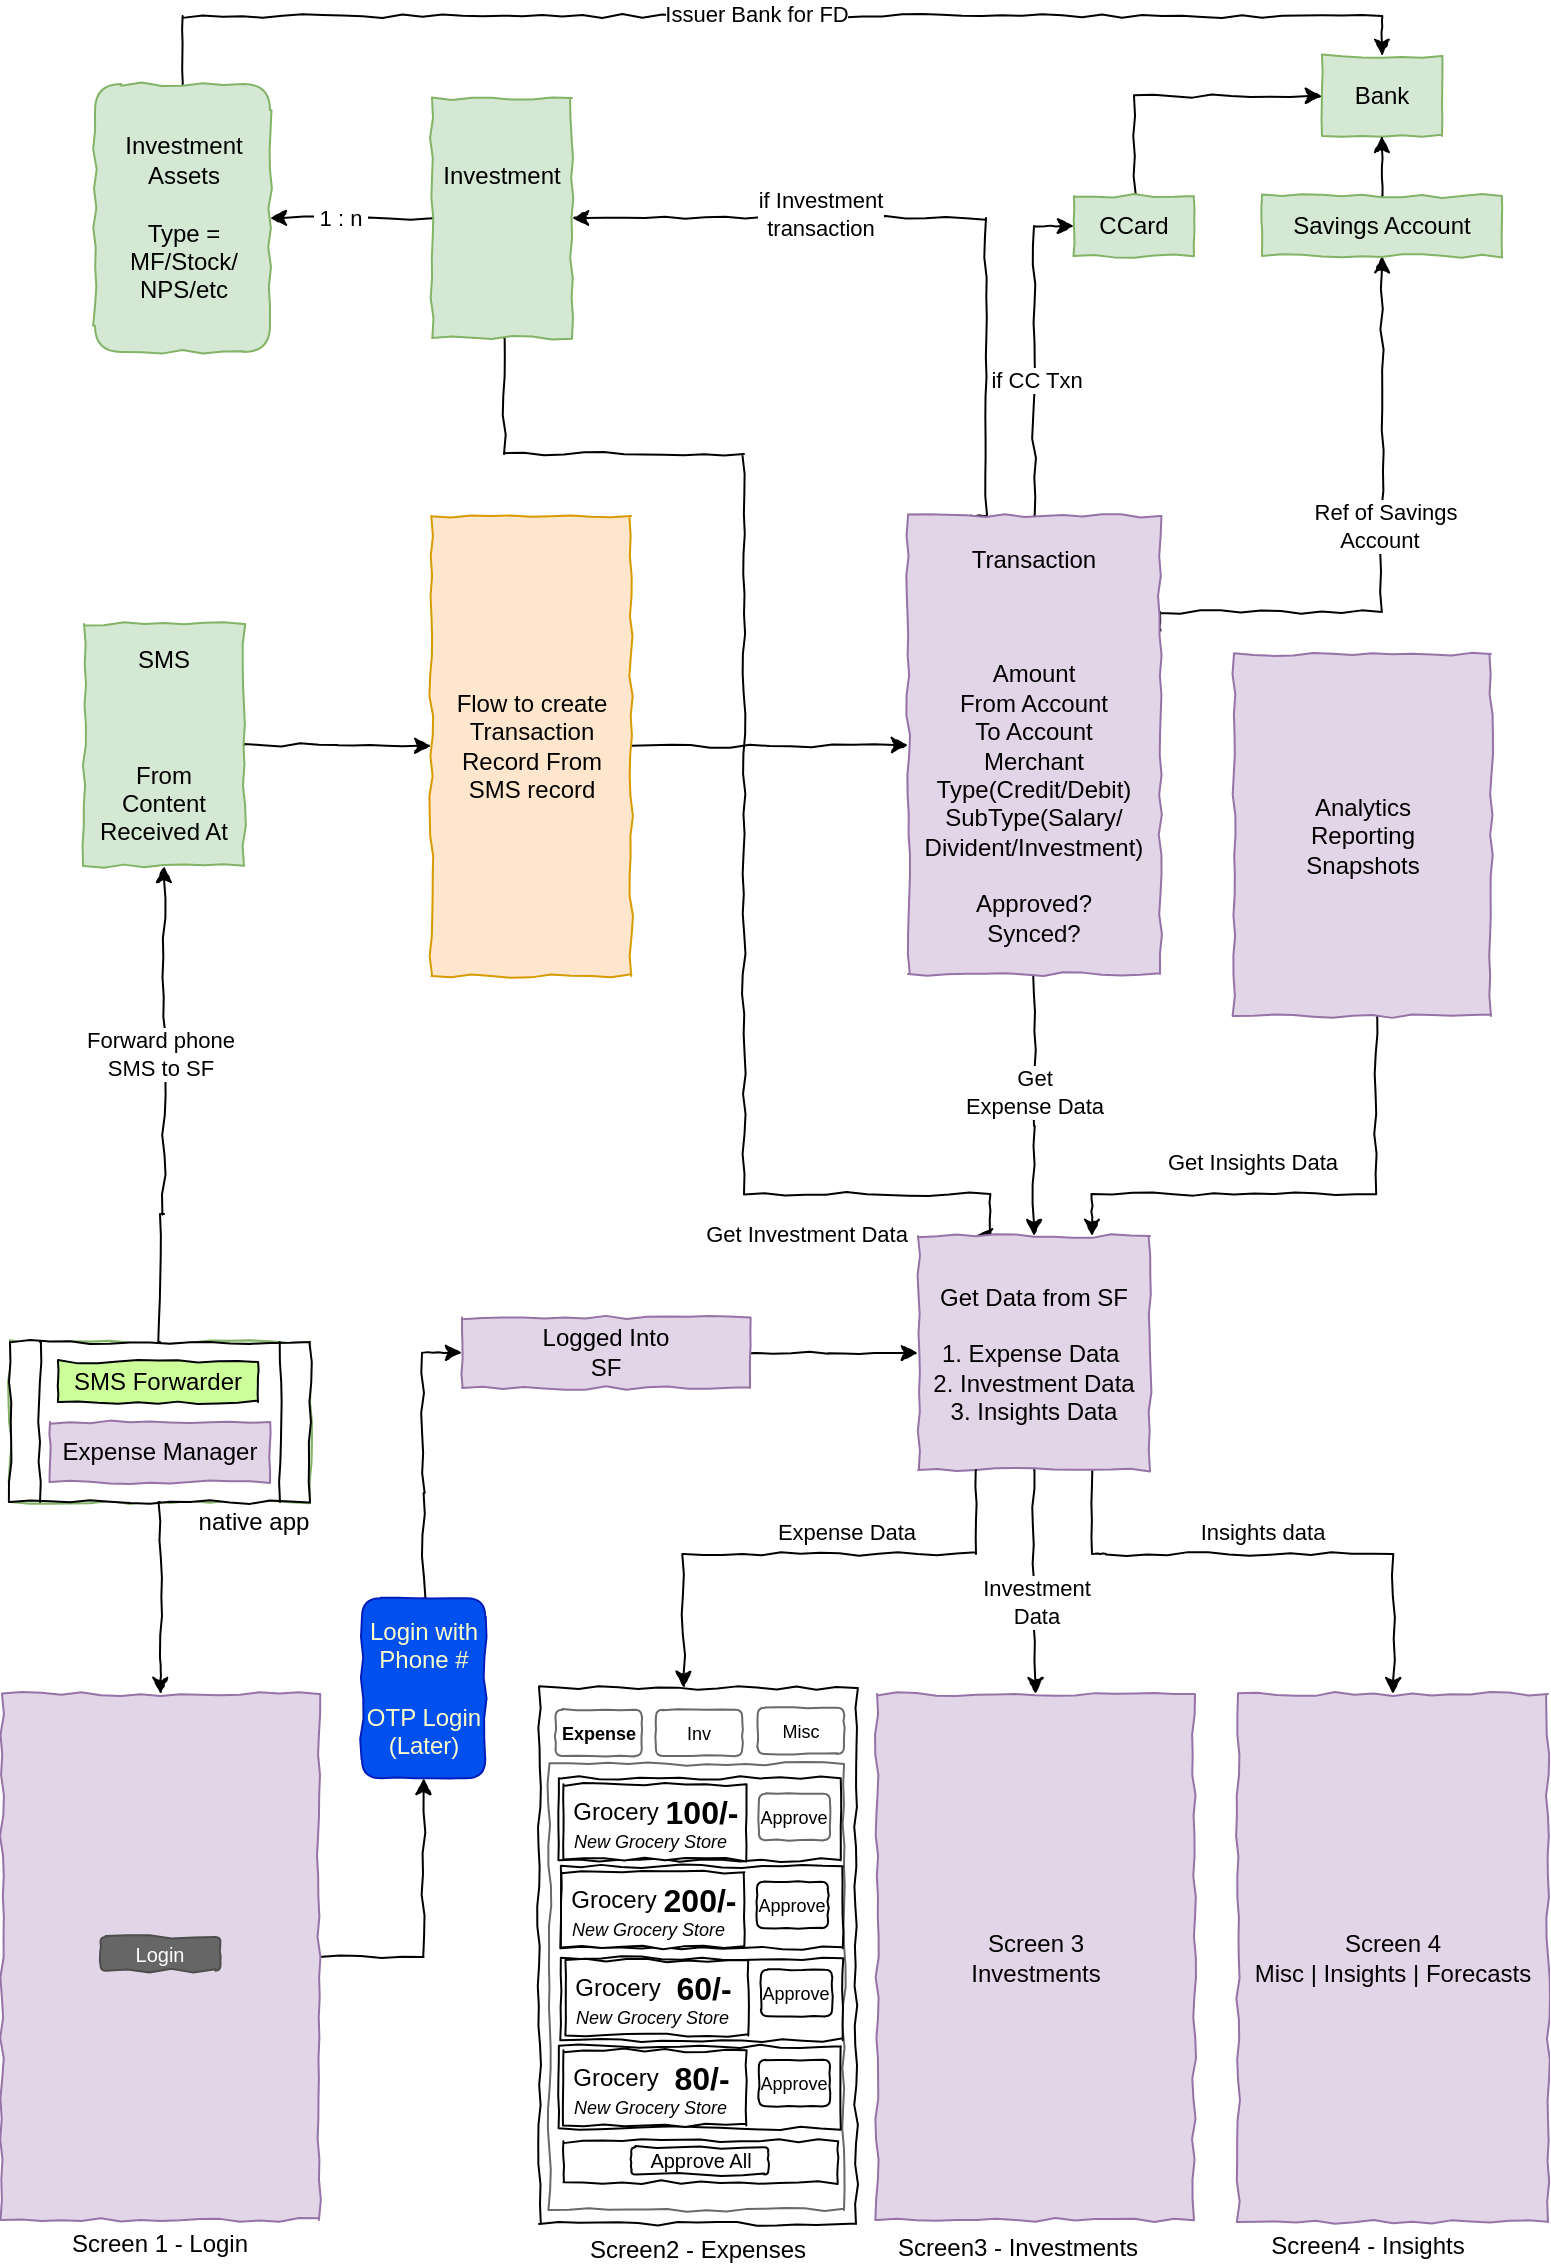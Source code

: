 <mxfile version="22.1.4" type="device">
  <diagram name="Page-1" id="QadR1Ws7vuWXgV3cEc7C">
    <mxGraphModel dx="2896" dy="659" grid="1" gridSize="10" guides="1" tooltips="1" connect="1" arrows="1" fold="1" page="1" pageScale="1" pageWidth="850" pageHeight="1100" math="0" shadow="0">
      <root>
        <mxCell id="0" />
        <mxCell id="1" parent="0" />
        <mxCell id="0C5rQX1WeQnibB30k9b2-212" style="edgeStyle=orthogonalEdgeStyle;rounded=0;orthogonalLoop=1;jettySize=auto;html=1;entryX=0.5;entryY=1;entryDx=0;entryDy=0;comic=1;exitX=1;exitY=0.25;exitDx=0;exitDy=0;" parent="1" source="0C5rQX1WeQnibB30k9b2-1" target="0C5rQX1WeQnibB30k9b2-9" edge="1">
          <mxGeometry relative="1" as="geometry">
            <mxPoint x="-442" y="230" as="sourcePoint" />
            <Array as="points">
              <mxPoint x="-241" y="339" />
            </Array>
          </mxGeometry>
        </mxCell>
        <mxCell id="0C5rQX1WeQnibB30k9b2-213" value="&amp;nbsp;Ref of Savings &lt;br&gt;Account&amp;nbsp;" style="edgeLabel;html=1;align=center;verticalAlign=middle;resizable=0;points=[];comic=1;" parent="0C5rQX1WeQnibB30k9b2-212" vertex="1" connectable="0">
          <mxGeometry x="-0.076" y="-2" relative="1" as="geometry">
            <mxPoint x="-2" y="-26" as="offset" />
          </mxGeometry>
        </mxCell>
        <mxCell id="0C5rQX1WeQnibB30k9b2-215" style="edgeStyle=orthogonalEdgeStyle;rounded=0;orthogonalLoop=1;jettySize=auto;html=1;exitX=0.5;exitY=0;exitDx=0;exitDy=0;entryX=0;entryY=0.5;entryDx=0;entryDy=0;comic=1;" parent="1" source="0C5rQX1WeQnibB30k9b2-1" target="0C5rQX1WeQnibB30k9b2-19" edge="1">
          <mxGeometry relative="1" as="geometry" />
        </mxCell>
        <mxCell id="0C5rQX1WeQnibB30k9b2-216" value="if CC Txn" style="edgeLabel;html=1;align=center;verticalAlign=middle;resizable=0;points=[];comic=1;" parent="0C5rQX1WeQnibB30k9b2-215" vertex="1" connectable="0">
          <mxGeometry x="-0.062" relative="1" as="geometry">
            <mxPoint x="1" y="9" as="offset" />
          </mxGeometry>
        </mxCell>
        <mxCell id="0C5rQX1WeQnibB30k9b2-217" style="edgeStyle=orthogonalEdgeStyle;rounded=0;orthogonalLoop=1;jettySize=auto;html=1;exitX=0.25;exitY=0;exitDx=0;exitDy=0;comic=1;entryX=1;entryY=0.5;entryDx=0;entryDy=0;" parent="1" source="0C5rQX1WeQnibB30k9b2-1" target="0C5rQX1WeQnibB30k9b2-17" edge="1">
          <mxGeometry relative="1" as="geometry">
            <Array as="points">
              <mxPoint x="-439" y="142" />
            </Array>
          </mxGeometry>
        </mxCell>
        <mxCell id="0C5rQX1WeQnibB30k9b2-218" value="if Investment &lt;br&gt;transaction" style="edgeLabel;html=1;align=center;verticalAlign=middle;resizable=0;points=[];comic=1;" parent="0C5rQX1WeQnibB30k9b2-217" vertex="1" connectable="0">
          <mxGeometry x="0.088" y="2" relative="1" as="geometry">
            <mxPoint x="-42" y="-4" as="offset" />
          </mxGeometry>
        </mxCell>
        <mxCell id="fBebfW7BLfuO6a7bKw-b-141" style="edgeStyle=orthogonalEdgeStyle;rounded=0;orthogonalLoop=1;jettySize=auto;html=1;exitX=0.5;exitY=1;exitDx=0;exitDy=0;entryX=0.5;entryY=0;entryDx=0;entryDy=0;comic=1;" edge="1" parent="1" source="0C5rQX1WeQnibB30k9b2-1" target="0C5rQX1WeQnibB30k9b2-189">
          <mxGeometry relative="1" as="geometry">
            <Array as="points">
              <mxPoint x="-415" y="596" />
            </Array>
          </mxGeometry>
        </mxCell>
        <mxCell id="fBebfW7BLfuO6a7bKw-b-142" value="Get&lt;br style=&quot;border-color: var(--border-color);&quot;&gt;Expense Data" style="edgeLabel;html=1;align=center;verticalAlign=middle;resizable=0;points=[];comic=1;" vertex="1" connectable="0" parent="fBebfW7BLfuO6a7bKw-b-141">
          <mxGeometry x="-0.094" y="-3" relative="1" as="geometry">
            <mxPoint x="3" y="-1" as="offset" />
          </mxGeometry>
        </mxCell>
        <mxCell id="0C5rQX1WeQnibB30k9b2-1" value="Transaction&lt;br&gt;&lt;br&gt;&lt;br&gt;&lt;br&gt;Amount&lt;br&gt;From Account&lt;br style=&quot;border-color: var(--border-color);&quot;&gt;To Account&lt;br&gt;Merchant&lt;br style=&quot;border-color: var(--border-color);&quot;&gt;Type(Credit/Debit)&lt;br&gt;SubType(Salary/&lt;br style=&quot;border-color: var(--border-color);&quot;&gt;Divident/Investment)&lt;br&gt;&lt;br&gt;Approved?&lt;br&gt;Synced?" style="rounded=0;whiteSpace=wrap;html=1;comic=1;fillColor=#e1d5e7;strokeColor=#9673a6;" parent="1" vertex="1">
          <mxGeometry x="-478" y="291" width="126" height="229" as="geometry" />
        </mxCell>
        <mxCell id="fBebfW7BLfuO6a7bKw-b-70" style="edgeStyle=orthogonalEdgeStyle;rounded=0;orthogonalLoop=1;jettySize=auto;html=1;exitX=1;exitY=0.5;exitDx=0;exitDy=0;comic=1;" edge="1" parent="1" source="0C5rQX1WeQnibB30k9b2-2" target="0C5rQX1WeQnibB30k9b2-1">
          <mxGeometry relative="1" as="geometry">
            <mxPoint x="-582" y="406" as="targetPoint" />
          </mxGeometry>
        </mxCell>
        <mxCell id="0C5rQX1WeQnibB30k9b2-2" value="Flow to create Transaction Record From SMS record" style="rounded=0;whiteSpace=wrap;html=1;comic=1;fillColor=#ffe6cc;strokeColor=#d79b00;" parent="1" vertex="1">
          <mxGeometry x="-716.38" y="291" width="100" height="230" as="geometry" />
        </mxCell>
        <mxCell id="fBebfW7BLfuO6a7bKw-b-127" style="edgeStyle=orthogonalEdgeStyle;rounded=0;orthogonalLoop=1;jettySize=auto;html=1;exitX=1;exitY=0.5;exitDx=0;exitDy=0;entryX=0;entryY=0.5;entryDx=0;entryDy=0;comic=1;" edge="1" parent="1" source="0C5rQX1WeQnibB30k9b2-3" target="0C5rQX1WeQnibB30k9b2-2">
          <mxGeometry relative="1" as="geometry" />
        </mxCell>
        <mxCell id="0C5rQX1WeQnibB30k9b2-3" value="SMS&lt;br&gt;&lt;br&gt;&lt;br&gt;&lt;br&gt;From&lt;br&gt;Content&lt;br&gt;Received At" style="rounded=0;whiteSpace=wrap;html=1;comic=1;fillColor=#d5e8d4;strokeColor=#82b366;" parent="1" vertex="1">
          <mxGeometry x="-890" y="345" width="80" height="121" as="geometry" />
        </mxCell>
        <mxCell id="0C5rQX1WeQnibB30k9b2-8" value="Bank" style="rounded=0;whiteSpace=wrap;html=1;comic=1;fillColor=#d5e8d4;strokeColor=#82b366;" parent="1" vertex="1">
          <mxGeometry x="-271" y="61" width="60" height="40" as="geometry" />
        </mxCell>
        <mxCell id="0C5rQX1WeQnibB30k9b2-14" style="edgeStyle=orthogonalEdgeStyle;rounded=0;orthogonalLoop=1;jettySize=auto;html=1;exitX=0.5;exitY=0;exitDx=0;exitDy=0;entryX=0.5;entryY=1;entryDx=0;entryDy=0;comic=1;" parent="1" source="0C5rQX1WeQnibB30k9b2-9" target="0C5rQX1WeQnibB30k9b2-8" edge="1">
          <mxGeometry relative="1" as="geometry" />
        </mxCell>
        <mxCell id="0C5rQX1WeQnibB30k9b2-9" value="Savings Account" style="rounded=0;whiteSpace=wrap;html=1;comic=1;fillColor=#d5e8d4;strokeColor=#82b366;" parent="1" vertex="1">
          <mxGeometry x="-301" y="131" width="120" height="30" as="geometry" />
        </mxCell>
        <mxCell id="0C5rQX1WeQnibB30k9b2-209" style="edgeStyle=orthogonalEdgeStyle;rounded=0;orthogonalLoop=1;jettySize=auto;html=1;exitX=0;exitY=0.5;exitDx=0;exitDy=0;entryX=1;entryY=0.5;entryDx=0;entryDy=0;comic=1;" parent="1" source="0C5rQX1WeQnibB30k9b2-17" target="0C5rQX1WeQnibB30k9b2-200" edge="1">
          <mxGeometry relative="1" as="geometry" />
        </mxCell>
        <mxCell id="fBebfW7BLfuO6a7bKw-b-130" value="&amp;nbsp;1 : n&amp;nbsp;" style="edgeLabel;html=1;align=center;verticalAlign=middle;resizable=0;points=[];comic=1;" vertex="1" connectable="0" parent="0C5rQX1WeQnibB30k9b2-209">
          <mxGeometry x="0.317" y="3" relative="1" as="geometry">
            <mxPoint x="7" y="-3" as="offset" />
          </mxGeometry>
        </mxCell>
        <mxCell id="fBebfW7BLfuO6a7bKw-b-78" style="edgeStyle=orthogonalEdgeStyle;rounded=0;orthogonalLoop=1;jettySize=auto;html=1;exitX=0.5;exitY=1;exitDx=0;exitDy=0;comic=1;entryX=0.25;entryY=0;entryDx=0;entryDy=0;" edge="1" parent="1" target="0C5rQX1WeQnibB30k9b2-189">
          <mxGeometry relative="1" as="geometry">
            <mxPoint x="-439.41" y="651.06" as="targetPoint" />
            <mxPoint x="-679.98" y="202" as="sourcePoint" />
            <Array as="points">
              <mxPoint x="-680" y="260" />
              <mxPoint x="-560" y="260" />
              <mxPoint x="-560" y="630" />
              <mxPoint x="-437" y="630" />
            </Array>
          </mxGeometry>
        </mxCell>
        <mxCell id="fBebfW7BLfuO6a7bKw-b-81" value="Get&amp;nbsp;Investment&amp;nbsp;Data" style="edgeLabel;html=1;align=center;verticalAlign=middle;resizable=0;points=[];comic=1;" vertex="1" connectable="0" parent="fBebfW7BLfuO6a7bKw-b-78">
          <mxGeometry x="0.372" relative="1" as="geometry">
            <mxPoint x="31" y="88" as="offset" />
          </mxGeometry>
        </mxCell>
        <mxCell id="0C5rQX1WeQnibB30k9b2-17" value="Investment&lt;br&gt;&lt;br&gt;&lt;br&gt;&lt;br&gt;" style="rounded=0;whiteSpace=wrap;html=1;comic=1;fillColor=#d5e8d4;strokeColor=#82b366;" parent="1" vertex="1">
          <mxGeometry x="-716" y="82" width="70" height="120" as="geometry" />
        </mxCell>
        <mxCell id="0C5rQX1WeQnibB30k9b2-210" style="edgeStyle=orthogonalEdgeStyle;rounded=0;orthogonalLoop=1;jettySize=auto;html=1;exitX=0.5;exitY=0;exitDx=0;exitDy=0;entryX=0;entryY=0.5;entryDx=0;entryDy=0;comic=1;" parent="1" source="0C5rQX1WeQnibB30k9b2-19" target="0C5rQX1WeQnibB30k9b2-8" edge="1">
          <mxGeometry relative="1" as="geometry" />
        </mxCell>
        <mxCell id="0C5rQX1WeQnibB30k9b2-19" value="CCard" style="rounded=0;whiteSpace=wrap;html=1;comic=1;fillColor=#d5e8d4;strokeColor=#82b366;" parent="1" vertex="1">
          <mxGeometry x="-395" y="131" width="60" height="30" as="geometry" />
        </mxCell>
        <mxCell id="0C5rQX1WeQnibB30k9b2-103" value="" style="group;comic=1;fillColor=#d5e8d4;strokeColor=#82b366;" parent="1" vertex="1" connectable="0">
          <mxGeometry x="-927" y="704" width="150" height="80" as="geometry" />
        </mxCell>
        <mxCell id="0C5rQX1WeQnibB30k9b2-40" value="" style="shape=process;whiteSpace=wrap;html=1;backgroundOutline=1;comic=1;" parent="0C5rQX1WeQnibB30k9b2-103" vertex="1">
          <mxGeometry width="150" height="80" as="geometry" />
        </mxCell>
        <mxCell id="0C5rQX1WeQnibB30k9b2-7" value="Expense Manager" style="rounded=0;whiteSpace=wrap;html=1;comic=1;fillColor=#e1d5e7;strokeColor=#9673a6;" parent="0C5rQX1WeQnibB30k9b2-103" vertex="1">
          <mxGeometry x="20" y="40" width="110" height="30" as="geometry" />
        </mxCell>
        <mxCell id="0C5rQX1WeQnibB30k9b2-39" value="SMS Forwarder" style="rounded=0;whiteSpace=wrap;html=1;comic=1;gradientColor=none;fillColor=#CCFF99;" parent="0C5rQX1WeQnibB30k9b2-103" vertex="1">
          <mxGeometry x="24" y="10" width="100" height="20" as="geometry" />
        </mxCell>
        <mxCell id="fBebfW7BLfuO6a7bKw-b-123" style="edgeStyle=orthogonalEdgeStyle;rounded=0;orthogonalLoop=1;jettySize=auto;html=1;exitX=1;exitY=0.5;exitDx=0;exitDy=0;comic=1;" edge="1" parent="1" target="0C5rQX1WeQnibB30k9b2-189">
          <mxGeometry relative="1" as="geometry">
            <mxPoint x="-564" y="709.36" as="sourcePoint" />
          </mxGeometry>
        </mxCell>
        <mxCell id="0C5rQX1WeQnibB30k9b2-106" value="Logged Into &lt;br&gt;SF" style="rounded=0;whiteSpace=wrap;html=1;comic=1;fillColor=#e1d5e7;strokeColor=#9673a6;" parent="1" vertex="1">
          <mxGeometry x="-701" y="691.72" width="144" height="35.28" as="geometry" />
        </mxCell>
        <mxCell id="fBebfW7BLfuO6a7bKw-b-74" style="edgeStyle=orthogonalEdgeStyle;rounded=0;orthogonalLoop=1;jettySize=auto;html=1;exitX=0.75;exitY=1;exitDx=0;exitDy=0;comic=1;entryX=0.5;entryY=0;entryDx=0;entryDy=0;" edge="1" parent="1" source="0C5rQX1WeQnibB30k9b2-189" target="0C5rQX1WeQnibB30k9b2-204">
          <mxGeometry relative="1" as="geometry">
            <mxPoint x="-372" y="575" as="targetPoint" />
            <Array as="points">
              <mxPoint x="-379" y="810" />
              <mxPoint x="-231" y="810" />
            </Array>
          </mxGeometry>
        </mxCell>
        <mxCell id="fBebfW7BLfuO6a7bKw-b-75" value="Insights data" style="edgeLabel;html=1;align=center;verticalAlign=middle;resizable=0;points=[];comic=1;" vertex="1" connectable="0" parent="fBebfW7BLfuO6a7bKw-b-74">
          <mxGeometry x="-0.332" y="1" relative="1" as="geometry">
            <mxPoint x="39" y="-10" as="offset" />
          </mxGeometry>
        </mxCell>
        <mxCell id="fBebfW7BLfuO6a7bKw-b-156" style="edgeStyle=orthogonalEdgeStyle;rounded=0;orthogonalLoop=1;jettySize=auto;html=1;exitX=0.5;exitY=1;exitDx=0;exitDy=0;comic=1;" edge="1" parent="1" source="0C5rQX1WeQnibB30k9b2-189" target="fBebfW7BLfuO6a7bKw-b-43">
          <mxGeometry relative="1" as="geometry" />
        </mxCell>
        <mxCell id="fBebfW7BLfuO6a7bKw-b-157" value="Investment&lt;br style=&quot;border-color: var(--border-color);&quot;&gt;Data" style="edgeLabel;html=1;align=center;verticalAlign=middle;resizable=0;points=[];comic=1;" vertex="1" connectable="0" parent="fBebfW7BLfuO6a7bKw-b-156">
          <mxGeometry x="0.486" y="-1" relative="1" as="geometry">
            <mxPoint x="1" y="-18" as="offset" />
          </mxGeometry>
        </mxCell>
        <mxCell id="0C5rQX1WeQnibB30k9b2-189" value="Get Data from SF&lt;br&gt;&lt;br&gt;1. Expense Data&amp;nbsp;&lt;br&gt;2. Investment Data&lt;br&gt;3. Insights Data" style="rounded=0;align=center;html=1;whiteSpace=wrap;comic=1;fillColor=#e1d5e7;strokeColor=#9673a6;" parent="1" vertex="1">
          <mxGeometry x="-473" y="651" width="116" height="117" as="geometry" />
        </mxCell>
        <mxCell id="fBebfW7BLfuO6a7bKw-b-128" style="edgeStyle=orthogonalEdgeStyle;rounded=0;orthogonalLoop=1;jettySize=auto;html=1;exitX=0.5;exitY=0;exitDx=0;exitDy=0;entryX=0.5;entryY=0;entryDx=0;entryDy=0;comic=1;" edge="1" parent="1" source="0C5rQX1WeQnibB30k9b2-200" target="0C5rQX1WeQnibB30k9b2-8">
          <mxGeometry relative="1" as="geometry" />
        </mxCell>
        <mxCell id="fBebfW7BLfuO6a7bKw-b-129" value="Issuer Bank for FD" style="edgeLabel;html=1;align=center;verticalAlign=middle;resizable=0;points=[];comic=1;" vertex="1" connectable="0" parent="fBebfW7BLfuO6a7bKw-b-128">
          <mxGeometry x="0.473" y="-3" relative="1" as="geometry">
            <mxPoint x="-161" y="-4" as="offset" />
          </mxGeometry>
        </mxCell>
        <mxCell id="0C5rQX1WeQnibB30k9b2-200" value="Investment Assets&lt;br&gt;&lt;br&gt;Type = MF/Stock/&lt;br&gt;NPS/etc" style="rounded=1;whiteSpace=wrap;html=1;comic=1;fillColor=#d5e8d4;strokeColor=#82b366;" parent="1" vertex="1">
          <mxGeometry x="-884.5" y="75" width="87.5" height="134" as="geometry" />
        </mxCell>
        <mxCell id="0C5rQX1WeQnibB30k9b2-204" value="Screen 4&lt;br style=&quot;border-color: var(--border-color);&quot;&gt;Misc | Insights | Forecasts" style="rounded=0;whiteSpace=wrap;html=1;comic=1;fillColor=#e1d5e7;strokeColor=#9673a6;" parent="1" vertex="1">
          <mxGeometry x="-313" y="880" width="155" height="264" as="geometry" />
        </mxCell>
        <mxCell id="fBebfW7BLfuO6a7bKw-b-2" value="native&amp;nbsp;app" style="text;html=1;strokeColor=none;fillColor=none;align=center;verticalAlign=middle;whiteSpace=wrap;rounded=0;comic=1;" vertex="1" parent="1">
          <mxGeometry x="-836" y="784" width="62" height="19" as="geometry" />
        </mxCell>
        <mxCell id="0C5rQX1WeQnibB30k9b2-41" style="edgeStyle=orthogonalEdgeStyle;rounded=0;orthogonalLoop=1;jettySize=auto;html=1;comic=1;exitX=0.5;exitY=0;exitDx=0;exitDy=0;entryX=0.5;entryY=1;entryDx=0;entryDy=0;" parent="1" source="0C5rQX1WeQnibB30k9b2-40" target="0C5rQX1WeQnibB30k9b2-3" edge="1">
          <mxGeometry relative="1" as="geometry">
            <mxPoint x="-853" y="620" as="sourcePoint" />
            <mxPoint x="-860" y="470" as="targetPoint" />
            <Array as="points">
              <mxPoint x="-852" y="640" />
              <mxPoint x="-850" y="640" />
            </Array>
          </mxGeometry>
        </mxCell>
        <mxCell id="fBebfW7BLfuO6a7bKw-b-3" value="Forward phone &lt;br&gt;SMS to SF" style="edgeLabel;html=1;align=center;verticalAlign=middle;resizable=0;points=[];comic=1;" vertex="1" connectable="0" parent="0C5rQX1WeQnibB30k9b2-41">
          <mxGeometry x="-0.287" y="-1" relative="1" as="geometry">
            <mxPoint x="-3" y="-61" as="offset" />
          </mxGeometry>
        </mxCell>
        <mxCell id="fBebfW7BLfuO6a7bKw-b-43" value="Screen 3&lt;br style=&quot;border-color: var(--border-color);&quot;&gt;Investments" style="rounded=0;whiteSpace=wrap;html=1;comic=1;fillColor=#e1d5e7;strokeColor=#9673a6;" vertex="1" parent="1">
          <mxGeometry x="-493.48" y="880" width="158.48" height="263" as="geometry" />
        </mxCell>
        <mxCell id="fBebfW7BLfuO6a7bKw-b-76" style="edgeStyle=orthogonalEdgeStyle;rounded=0;orthogonalLoop=1;jettySize=auto;html=1;exitX=0.25;exitY=1;exitDx=0;exitDy=0;entryX=0.5;entryY=0;entryDx=0;entryDy=0;comic=1;" edge="1" parent="1" source="0C5rQX1WeQnibB30k9b2-189">
          <mxGeometry relative="1" as="geometry">
            <mxPoint x="-590.24" y="877" as="targetPoint" />
            <Array as="points">
              <mxPoint x="-444" y="810" />
              <mxPoint x="-590" y="810" />
            </Array>
          </mxGeometry>
        </mxCell>
        <mxCell id="fBebfW7BLfuO6a7bKw-b-77" value="Expense Data" style="edgeLabel;html=1;align=center;verticalAlign=middle;resizable=0;points=[];comic=1;" vertex="1" connectable="0" parent="fBebfW7BLfuO6a7bKw-b-76">
          <mxGeometry x="-0.024" y="1" relative="1" as="geometry">
            <mxPoint x="17" y="-12" as="offset" />
          </mxGeometry>
        </mxCell>
        <mxCell id="0C5rQX1WeQnibB30k9b2-108" value="" style="rounded=0;whiteSpace=wrap;html=1;comic=1;container=0;" parent="1" vertex="1">
          <mxGeometry x="-662.48" y="877" width="158.48" height="267.98" as="geometry" />
        </mxCell>
        <mxCell id="fBebfW7BLfuO6a7bKw-b-98" style="edgeStyle=orthogonalEdgeStyle;rounded=0;orthogonalLoop=1;jettySize=auto;html=1;entryX=0.5;entryY=0;entryDx=0;entryDy=0;comic=1;" edge="1" parent="1" source="0C5rQX1WeQnibB30k9b2-40" target="fBebfW7BLfuO6a7bKw-b-136">
          <mxGeometry relative="1" as="geometry">
            <mxPoint x="-852" y="860.5" as="targetPoint" />
            <Array as="points">
              <mxPoint x="-852" y="860" />
              <mxPoint x="-851" y="860" />
            </Array>
          </mxGeometry>
        </mxCell>
        <mxCell id="0C5rQX1WeQnibB30k9b2-202" value="Screen2 - Expenses" style="text;html=1;align=center;verticalAlign=middle;whiteSpace=wrap;rounded=0;comic=1;" parent="1" vertex="1">
          <mxGeometry x="-647.24" y="1149.98" width="128" height="16.02" as="geometry" />
        </mxCell>
        <mxCell id="0C5rQX1WeQnibB30k9b2-109" value="&lt;b&gt;Today&#39;s Expenses&lt;/b&gt;" style="rounded=0;whiteSpace=wrap;html=1;comic=1;container=0;" parent="1" vertex="1">
          <mxGeometry x="-649" y="924.4" width="133.14" height="23" as="geometry" />
        </mxCell>
        <mxCell id="fBebfW7BLfuO6a7bKw-b-125" style="edgeStyle=orthogonalEdgeStyle;rounded=0;orthogonalLoop=1;jettySize=auto;html=1;exitX=0.5;exitY=0;exitDx=0;exitDy=0;entryX=0;entryY=0.5;entryDx=0;entryDy=0;comic=1;" edge="1" parent="1" source="0C5rQX1WeQnibB30k9b2-105" target="0C5rQX1WeQnibB30k9b2-106">
          <mxGeometry relative="1" as="geometry" />
        </mxCell>
        <mxCell id="0C5rQX1WeQnibB30k9b2-105" value="Login with Phone #&lt;br&gt;&lt;br&gt;OTP Login (Later)" style="rounded=1;whiteSpace=wrap;html=1;fillColor=#0050ef;strokeColor=#001DBC;fontColor=#FFFFCC;comic=1;" parent="1" vertex="1">
          <mxGeometry x="-751" y="832.07" width="61.62" height="90" as="geometry" />
        </mxCell>
        <mxCell id="fBebfW7BLfuO6a7bKw-b-120" value="" style="group;comic=1;" vertex="1" connectable="0" parent="1">
          <mxGeometry x="-654.28" y="886.84" width="144.28" height="24.16" as="geometry" />
        </mxCell>
        <mxCell id="fBebfW7BLfuO6a7bKw-b-117" value="&lt;font size=&quot;1&quot;&gt;&lt;b style=&quot;font-size: 9px;&quot;&gt;Expense&lt;/b&gt;&lt;/font&gt;" style="rounded=1;html=1;shadow=0;dashed=0;whiteSpace=wrap;fontSize=10;align=center;comic=1;strokeColor=#6a6868;container=0;" vertex="1" parent="fBebfW7BLfuO6a7bKw-b-120">
          <mxGeometry y="1.0" width="43.154" height="23.16" as="geometry" />
        </mxCell>
        <mxCell id="fBebfW7BLfuO6a7bKw-b-118" value="&lt;font style=&quot;font-size: 9px;&quot;&gt;Inv&lt;/font&gt;" style="rounded=1;html=1;shadow=0;dashed=0;whiteSpace=wrap;fontSize=10;align=center;comic=1;strokeColor=#6a6868;container=0;" vertex="1" parent="fBebfW7BLfuO6a7bKw-b-120">
          <mxGeometry x="50.242" y="1.0" width="43.154" height="23.16" as="geometry" />
        </mxCell>
        <mxCell id="fBebfW7BLfuO6a7bKw-b-119" value="&lt;font style=&quot;font-size: 9px;&quot;&gt;Misc&lt;/font&gt;" style="rounded=1;html=1;shadow=0;dashed=0;whiteSpace=wrap;fontSize=10;align=center;comic=1;strokeColor=#6a6868;container=0;" vertex="1" parent="fBebfW7BLfuO6a7bKw-b-120">
          <mxGeometry x="101.126" width="43.154" height="23.16" as="geometry" />
        </mxCell>
        <mxCell id="fBebfW7BLfuO6a7bKw-b-121" value="" style="rounded=0;html=1;shadow=0;dashed=0;whiteSpace=wrap;fontSize=10;align=center;comic=1;strokeColor=#6a6868;container=0;" vertex="1" parent="1">
          <mxGeometry x="-657.28" y="915" width="147.28" height="223" as="geometry" />
        </mxCell>
        <mxCell id="0C5rQX1WeQnibB30k9b2-116" value="" style="rounded=0;whiteSpace=wrap;html=1;comic=1;container=0;" parent="1" vertex="1">
          <mxGeometry x="-652.571" y="922.075" width="140.952" height="41.023" as="geometry" />
        </mxCell>
        <mxCell id="0C5rQX1WeQnibB30k9b2-117" value="" style="rounded=0;whiteSpace=wrap;html=1;comic=1;container=0;" parent="1" vertex="1">
          <mxGeometry x="-650.286" y="925.126" width="91.429" height="37.605" as="geometry" />
        </mxCell>
        <mxCell id="0C5rQX1WeQnibB30k9b2-118" value="&lt;font style=&quot;font-size: 9px;&quot;&gt;Approve&lt;/font&gt;" style="rounded=1;html=1;shadow=0;dashed=0;whiteSpace=wrap;fontSize=10;align=center;comic=1;strokeColor=#6a6868;container=0;" parent="1" vertex="1">
          <mxGeometry x="-552.571" y="929.915" width="35.62" height="23.16" as="geometry" />
        </mxCell>
        <mxCell id="0C5rQX1WeQnibB30k9b2-119" value="&lt;font style=&quot;font-size: 12px;&quot;&gt;Grocery&lt;/font&gt;" style="text;html=1;align=center;verticalAlign=middle;whiteSpace=wrap;rounded=0;fontSize=15;comic=1;container=0;" parent="1" vertex="1">
          <mxGeometry x="-647.238" y="927.177" width="45.714" height="20.512" as="geometry" />
        </mxCell>
        <mxCell id="0C5rQX1WeQnibB30k9b2-120" value="&lt;font size=&quot;1&quot; style=&quot;&quot;&gt;&lt;b style=&quot;font-size: 16px;&quot;&gt;100/-&lt;/b&gt;&lt;/font&gt;" style="text;html=1;align=center;verticalAlign=middle;whiteSpace=wrap;rounded=0;fontSize=20;comic=1;container=0;" parent="1" vertex="1">
          <mxGeometry x="-603.81" y="927.177" width="45.714" height="20.512" as="geometry" />
        </mxCell>
        <mxCell id="0C5rQX1WeQnibB30k9b2-130" value="&lt;font style=&quot;font-size: 9px;&quot;&gt;New Grocery Store&lt;/font&gt;" style="text;html=1;align=left;verticalAlign=middle;whiteSpace=wrap;rounded=0;fontStyle=2;comic=1;container=0;" parent="1" vertex="1">
          <mxGeometry x="-647.476" y="946.005" width="83.81" height="13.674" as="geometry" />
        </mxCell>
        <mxCell id="0C5rQX1WeQnibB30k9b2-179" value="" style="rounded=0;whiteSpace=wrap;html=1;comic=1;container=0;" parent="1" vertex="1">
          <mxGeometry x="-650.286" y="1103.578" width="137.143" height="20.512" as="geometry" />
        </mxCell>
        <mxCell id="0C5rQX1WeQnibB30k9b2-170" value="Approve All" style="rounded=1;html=1;shadow=0;dashed=0;whiteSpace=wrap;fontSize=10;align=center;comic=1;container=0;" parent="1" vertex="1">
          <mxGeometry x="-616.381" y="1106.578" width="68.571" height="13.674" as="geometry" />
        </mxCell>
        <mxCell id="fBebfW7BLfuO6a7bKw-b-8" value="" style="rounded=0;whiteSpace=wrap;html=1;comic=1;container=0;" vertex="1" parent="1">
          <mxGeometry x="-651.571" y="966.075" width="140.952" height="41.023" as="geometry" />
        </mxCell>
        <mxCell id="fBebfW7BLfuO6a7bKw-b-9" value="" style="rounded=0;whiteSpace=wrap;html=1;comic=1;container=0;" vertex="1" parent="1">
          <mxGeometry x="-651.286" y="969.126" width="91.429" height="37.605" as="geometry" />
        </mxCell>
        <mxCell id="fBebfW7BLfuO6a7bKw-b-10" value="&lt;font style=&quot;font-size: 9px;&quot;&gt;Approve&lt;/font&gt;" style="rounded=1;html=1;shadow=0;dashed=0;whiteSpace=wrap;fontSize=10;align=center;comic=1;container=0;" vertex="1" parent="1">
          <mxGeometry x="-553.571" y="973.915" width="35.62" height="23.16" as="geometry" />
        </mxCell>
        <mxCell id="fBebfW7BLfuO6a7bKw-b-11" value="&lt;font style=&quot;font-size: 12px;&quot;&gt;Grocery&lt;/font&gt;" style="text;html=1;align=center;verticalAlign=middle;whiteSpace=wrap;rounded=0;fontSize=15;comic=1;container=0;" vertex="1" parent="1">
          <mxGeometry x="-648.238" y="971.177" width="45.714" height="20.512" as="geometry" />
        </mxCell>
        <mxCell id="fBebfW7BLfuO6a7bKw-b-12" value="&lt;font size=&quot;1&quot; style=&quot;&quot;&gt;&lt;b style=&quot;font-size: 16px;&quot;&gt;200/-&lt;/b&gt;&lt;/font&gt;" style="text;html=1;align=center;verticalAlign=middle;whiteSpace=wrap;rounded=0;fontSize=20;comic=1;container=0;" vertex="1" parent="1">
          <mxGeometry x="-604.81" y="971.177" width="45.714" height="20.512" as="geometry" />
        </mxCell>
        <mxCell id="fBebfW7BLfuO6a7bKw-b-13" value="&lt;font style=&quot;font-size: 9px;&quot;&gt;New Grocery Store&lt;/font&gt;" style="text;html=1;align=left;verticalAlign=middle;whiteSpace=wrap;rounded=0;fontStyle=2;comic=1;container=0;" vertex="1" parent="1">
          <mxGeometry x="-648.476" y="990.005" width="83.81" height="13.674" as="geometry" />
        </mxCell>
        <mxCell id="fBebfW7BLfuO6a7bKw-b-15" value="" style="rounded=0;whiteSpace=wrap;html=1;comic=1;container=0;" vertex="1" parent="1">
          <mxGeometry x="-651.571" y="1012.075" width="140.952" height="41.023" as="geometry" />
        </mxCell>
        <mxCell id="fBebfW7BLfuO6a7bKw-b-16" value="" style="rounded=0;whiteSpace=wrap;html=1;comic=1;container=0;" vertex="1" parent="1">
          <mxGeometry x="-649.286" y="1013.126" width="91.429" height="37.605" as="geometry" />
        </mxCell>
        <mxCell id="fBebfW7BLfuO6a7bKw-b-17" value="&lt;font style=&quot;font-size: 9px;&quot;&gt;Approve&lt;/font&gt;" style="rounded=1;html=1;shadow=0;dashed=0;whiteSpace=wrap;fontSize=10;align=center;comic=1;container=0;" vertex="1" parent="1">
          <mxGeometry x="-551.571" y="1017.915" width="35.62" height="23.16" as="geometry" />
        </mxCell>
        <mxCell id="fBebfW7BLfuO6a7bKw-b-18" value="&lt;font style=&quot;font-size: 12px;&quot;&gt;Grocery&lt;/font&gt;" style="text;html=1;align=center;verticalAlign=middle;whiteSpace=wrap;rounded=0;fontSize=15;comic=1;container=0;" vertex="1" parent="1">
          <mxGeometry x="-646.238" y="1015.177" width="45.714" height="20.512" as="geometry" />
        </mxCell>
        <mxCell id="fBebfW7BLfuO6a7bKw-b-19" value="&lt;font size=&quot;1&quot; style=&quot;&quot;&gt;&lt;b style=&quot;font-size: 16px;&quot;&gt;60/-&lt;/b&gt;&lt;/font&gt;" style="text;html=1;align=center;verticalAlign=middle;whiteSpace=wrap;rounded=0;fontSize=20;comic=1;container=0;" vertex="1" parent="1">
          <mxGeometry x="-602.81" y="1015.177" width="45.714" height="20.512" as="geometry" />
        </mxCell>
        <mxCell id="fBebfW7BLfuO6a7bKw-b-20" value="&lt;font style=&quot;font-size: 9px;&quot;&gt;New Grocery Store&lt;/font&gt;" style="text;html=1;align=left;verticalAlign=middle;whiteSpace=wrap;rounded=0;fontStyle=2;comic=1;container=0;" vertex="1" parent="1">
          <mxGeometry x="-646.476" y="1034.005" width="83.81" height="13.674" as="geometry" />
        </mxCell>
        <mxCell id="fBebfW7BLfuO6a7bKw-b-22" value="" style="rounded=0;whiteSpace=wrap;html=1;comic=1;container=0;" vertex="1" parent="1">
          <mxGeometry x="-652.571" y="1056.075" width="140.952" height="41.023" as="geometry" />
        </mxCell>
        <mxCell id="fBebfW7BLfuO6a7bKw-b-23" value="" style="rounded=0;whiteSpace=wrap;html=1;comic=1;container=0;" vertex="1" parent="1">
          <mxGeometry x="-650.286" y="1058.126" width="91.429" height="37.605" as="geometry" />
        </mxCell>
        <mxCell id="fBebfW7BLfuO6a7bKw-b-24" value="&lt;font style=&quot;font-size: 9px;&quot;&gt;Approve&lt;/font&gt;" style="rounded=1;html=1;shadow=0;dashed=0;whiteSpace=wrap;fontSize=10;align=center;comic=1;container=0;" vertex="1" parent="1">
          <mxGeometry x="-552.571" y="1062.915" width="35.62" height="23.16" as="geometry" />
        </mxCell>
        <mxCell id="fBebfW7BLfuO6a7bKw-b-25" value="&lt;font style=&quot;font-size: 12px;&quot;&gt;Grocery&lt;/font&gt;" style="text;html=1;align=center;verticalAlign=middle;whiteSpace=wrap;rounded=0;fontSize=15;comic=1;container=0;" vertex="1" parent="1">
          <mxGeometry x="-647.238" y="1060.177" width="45.714" height="20.512" as="geometry" />
        </mxCell>
        <mxCell id="fBebfW7BLfuO6a7bKw-b-26" value="&lt;font size=&quot;1&quot; style=&quot;&quot;&gt;&lt;b style=&quot;font-size: 16px;&quot;&gt;80/-&lt;/b&gt;&lt;/font&gt;" style="text;html=1;align=center;verticalAlign=middle;whiteSpace=wrap;rounded=0;fontSize=20;comic=1;container=0;" vertex="1" parent="1">
          <mxGeometry x="-603.81" y="1060.177" width="45.714" height="20.512" as="geometry" />
        </mxCell>
        <mxCell id="fBebfW7BLfuO6a7bKw-b-27" value="&lt;font style=&quot;font-size: 9px;&quot;&gt;New Grocery Store&lt;/font&gt;" style="text;html=1;align=left;verticalAlign=middle;whiteSpace=wrap;rounded=0;fontStyle=2;comic=1;container=0;" vertex="1" parent="1">
          <mxGeometry x="-647.476" y="1079.005" width="83.81" height="13.674" as="geometry" />
        </mxCell>
        <mxCell id="fBebfW7BLfuO6a7bKw-b-124" style="edgeStyle=orthogonalEdgeStyle;rounded=0;orthogonalLoop=1;jettySize=auto;html=1;exitX=1;exitY=0.5;exitDx=0;exitDy=0;entryX=0.5;entryY=1;entryDx=0;entryDy=0;comic=1;" edge="1" parent="1" source="fBebfW7BLfuO6a7bKw-b-136" target="0C5rQX1WeQnibB30k9b2-105">
          <mxGeometry relative="1" as="geometry">
            <mxPoint x="-807" y="940.5" as="sourcePoint" />
          </mxGeometry>
        </mxCell>
        <mxCell id="fBebfW7BLfuO6a7bKw-b-138" value="" style="group;comic=1;" vertex="1" connectable="0" parent="1">
          <mxGeometry x="-931" y="880" width="158.48" height="284.64" as="geometry" />
        </mxCell>
        <mxCell id="fBebfW7BLfuO6a7bKw-b-60" value="Screen 1 - Login" style="text;html=1;strokeColor=none;fillColor=none;align=center;verticalAlign=middle;whiteSpace=wrap;rounded=0;comic=1;" vertex="1" parent="fBebfW7BLfuO6a7bKw-b-138">
          <mxGeometry x="19.24" y="265.64" width="120" height="19" as="geometry" />
        </mxCell>
        <mxCell id="fBebfW7BLfuO6a7bKw-b-136" value="" style="rounded=0;whiteSpace=wrap;html=1;comic=1;fillColor=#e1d5e7;strokeColor=#9673a6;" vertex="1" parent="fBebfW7BLfuO6a7bKw-b-138">
          <mxGeometry width="158.48" height="263" as="geometry" />
        </mxCell>
        <mxCell id="fBebfW7BLfuO6a7bKw-b-137" value="Login" style="rounded=1;html=1;shadow=0;dashed=0;whiteSpace=wrap;fontSize=10;fillColor=#666666;align=center;strokeColor=#4D4D4D;fontColor=#ffffff;comic=1;" vertex="1" parent="fBebfW7BLfuO6a7bKw-b-138">
          <mxGeometry x="49.24" y="121.46" width="60" height="16.88" as="geometry" />
        </mxCell>
        <mxCell id="fBebfW7BLfuO6a7bKw-b-139" value="Screen4 - Insights" style="text;html=1;align=center;verticalAlign=middle;whiteSpace=wrap;rounded=0;comic=1;" vertex="1" parent="1">
          <mxGeometry x="-312.5" y="1147.62" width="128" height="16.02" as="geometry" />
        </mxCell>
        <mxCell id="fBebfW7BLfuO6a7bKw-b-140" value="Screen3 - Investments" style="text;html=1;align=center;verticalAlign=middle;whiteSpace=wrap;rounded=0;comic=1;" vertex="1" parent="1">
          <mxGeometry x="-487" y="1148.98" width="128" height="16.02" as="geometry" />
        </mxCell>
        <mxCell id="fBebfW7BLfuO6a7bKw-b-154" style="edgeStyle=orthogonalEdgeStyle;rounded=0;orthogonalLoop=1;jettySize=auto;html=1;exitX=0.553;exitY=0.994;exitDx=0;exitDy=0;entryX=0.75;entryY=0;entryDx=0;entryDy=0;exitPerimeter=0;comic=1;" edge="1" parent="1" source="fBebfW7BLfuO6a7bKw-b-145" target="0C5rQX1WeQnibB30k9b2-189">
          <mxGeometry relative="1" as="geometry">
            <Array as="points">
              <mxPoint x="-244" y="630" />
              <mxPoint x="-386" y="630" />
            </Array>
          </mxGeometry>
        </mxCell>
        <mxCell id="fBebfW7BLfuO6a7bKw-b-155" value="Get Insights Data" style="edgeLabel;html=1;align=center;verticalAlign=middle;resizable=0;points=[];comic=1;" vertex="1" connectable="0" parent="fBebfW7BLfuO6a7bKw-b-154">
          <mxGeometry x="0.348" y="-3" relative="1" as="geometry">
            <mxPoint x="18" y="-13" as="offset" />
          </mxGeometry>
        </mxCell>
        <mxCell id="fBebfW7BLfuO6a7bKw-b-145" value="Analytics&lt;br&gt;Reporting&lt;br&gt;Snapshots" style="rounded=0;whiteSpace=wrap;html=1;comic=1;fillColor=#e1d5e7;strokeColor=#9673a6;" vertex="1" parent="1">
          <mxGeometry x="-315" y="360" width="128.5" height="181" as="geometry" />
        </mxCell>
      </root>
    </mxGraphModel>
  </diagram>
</mxfile>
